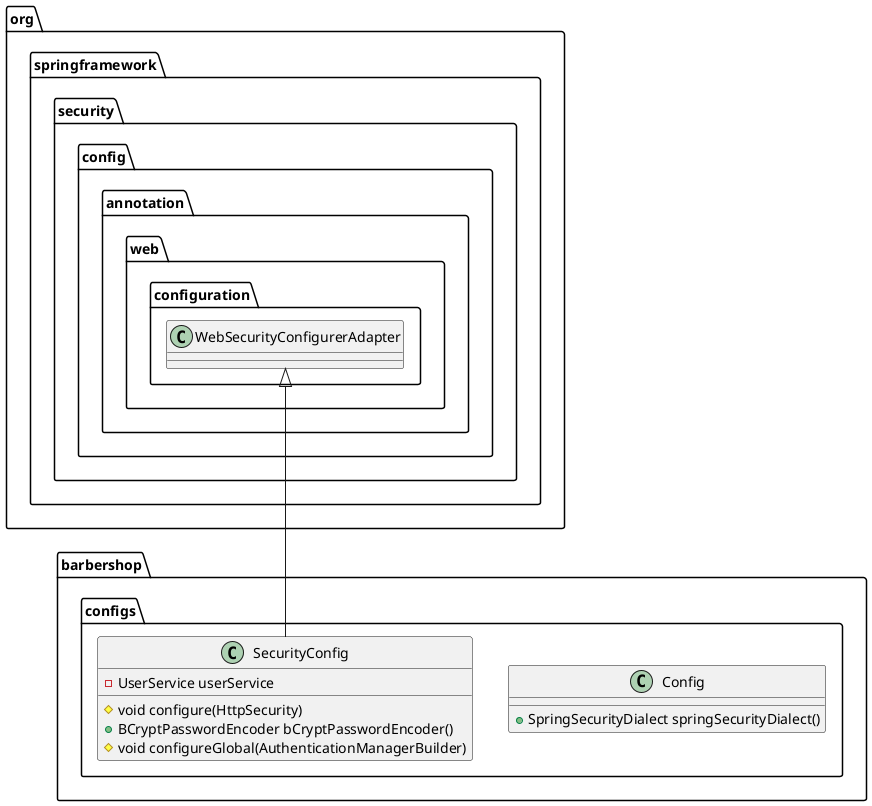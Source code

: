 @startuml
class barbershop.configs.Config {
+ SpringSecurityDialect springSecurityDialect()
}
class barbershop.configs.SecurityConfig {
- UserService userService
# void configure(HttpSecurity)
+ BCryptPasswordEncoder bCryptPasswordEncoder()
# void configureGlobal(AuthenticationManagerBuilder)
}


org.springframework.security.config.annotation.web.configuration.WebSecurityConfigurerAdapter <|-- barbershop.configs.SecurityConfig
@enduml